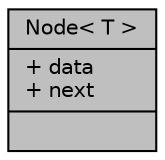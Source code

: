 digraph "Node&lt; T &gt;"
{
 // INTERACTIVE_SVG=YES
 // LATEX_PDF_SIZE
  edge [fontname="Helvetica",fontsize="10",labelfontname="Helvetica",labelfontsize="10"];
  node [fontname="Helvetica",fontsize="10",shape=record];
  Node1 [label="{Node\< T \>\n|+ data\l+ next\l|}",height=0.2,width=0.4,color="black", fillcolor="grey75", style="filled", fontcolor="black",tooltip=" "];
}
